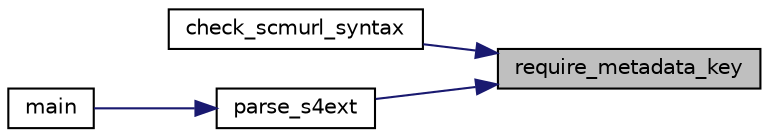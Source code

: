 digraph "require_metadata_key"
{
 // LATEX_PDF_SIZE
  bgcolor="transparent";
  edge [fontname="Helvetica",fontsize="10",labelfontname="Helvetica",labelfontsize="10"];
  node [fontname="Helvetica",fontsize="10",shape=record];
  rankdir="RL";
  Node1 [label="require_metadata_key",height=0.2,width=0.4,color="black", fillcolor="grey75", style="filled", fontcolor="black",tooltip=" "];
  Node1 -> Node2 [dir="back",color="midnightblue",fontsize="10",style="solid",fontname="Helvetica"];
  Node2 [label="check_scmurl_syntax",height=0.2,width=0.4,color="black",URL="$namespacecheck__description__files.html#a7c683c638ca009dac4ccfb3174f4dfc2",tooltip=" "];
  Node1 -> Node3 [dir="back",color="midnightblue",fontsize="10",style="solid",fontname="Helvetica"];
  Node3 [label="parse_s4ext",height=0.2,width=0.4,color="black",URL="$namespacecheck__description__files.html#af688a7b26d88deec0def766640b66b8f",tooltip=" "];
  Node3 -> Node4 [dir="back",color="midnightblue",fontsize="10",style="solid",fontname="Helvetica"];
  Node4 [label="main",height=0.2,width=0.4,color="black",URL="$namespacecheck__description__files.html#a8e372051fb660ebec3e95e01ee6c3b7c",tooltip=" "];
}
